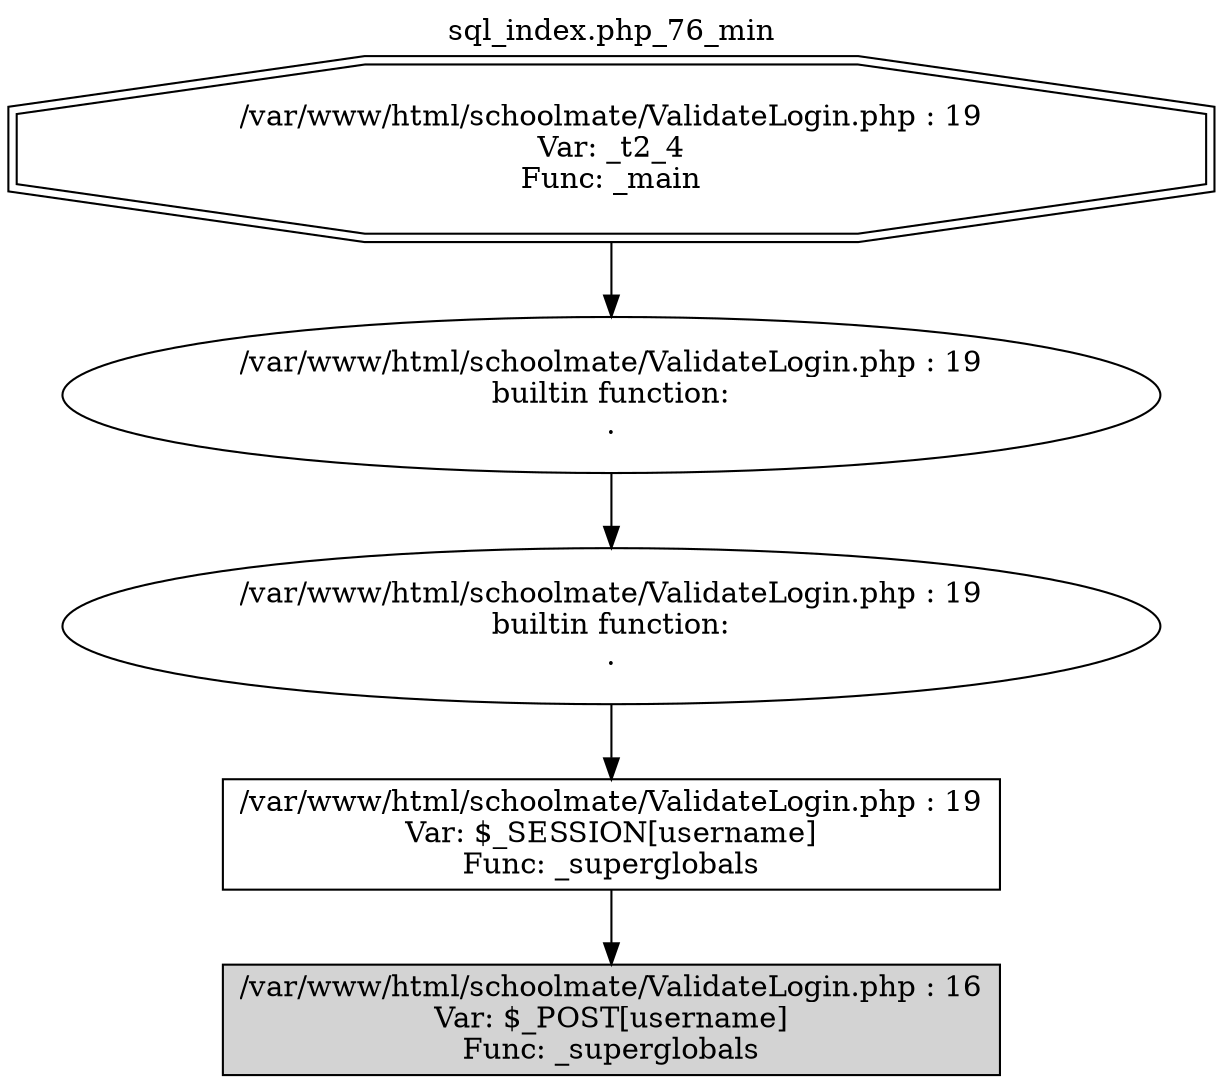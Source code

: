 digraph cfg {
  label="sql_index.php_76_min";
  labelloc=t;
  n1 [shape=doubleoctagon, label="/var/www/html/schoolmate/ValidateLogin.php : 19\nVar: _t2_4\nFunc: _main\n"];
  n2 [shape=ellipse, label="/var/www/html/schoolmate/ValidateLogin.php : 19\nbuiltin function:\n.\n"];
  n3 [shape=ellipse, label="/var/www/html/schoolmate/ValidateLogin.php : 19\nbuiltin function:\n.\n"];
  n4 [shape=box, label="/var/www/html/schoolmate/ValidateLogin.php : 19\nVar: $_SESSION[username]\nFunc: _superglobals\n"];
  n5 [shape=box, label="/var/www/html/schoolmate/ValidateLogin.php : 16\nVar: $_POST[username]\nFunc: _superglobals\n",style=filled];
  n1 -> n2;
  n2 -> n3;
  n3 -> n4;
  n4 -> n5;
}
